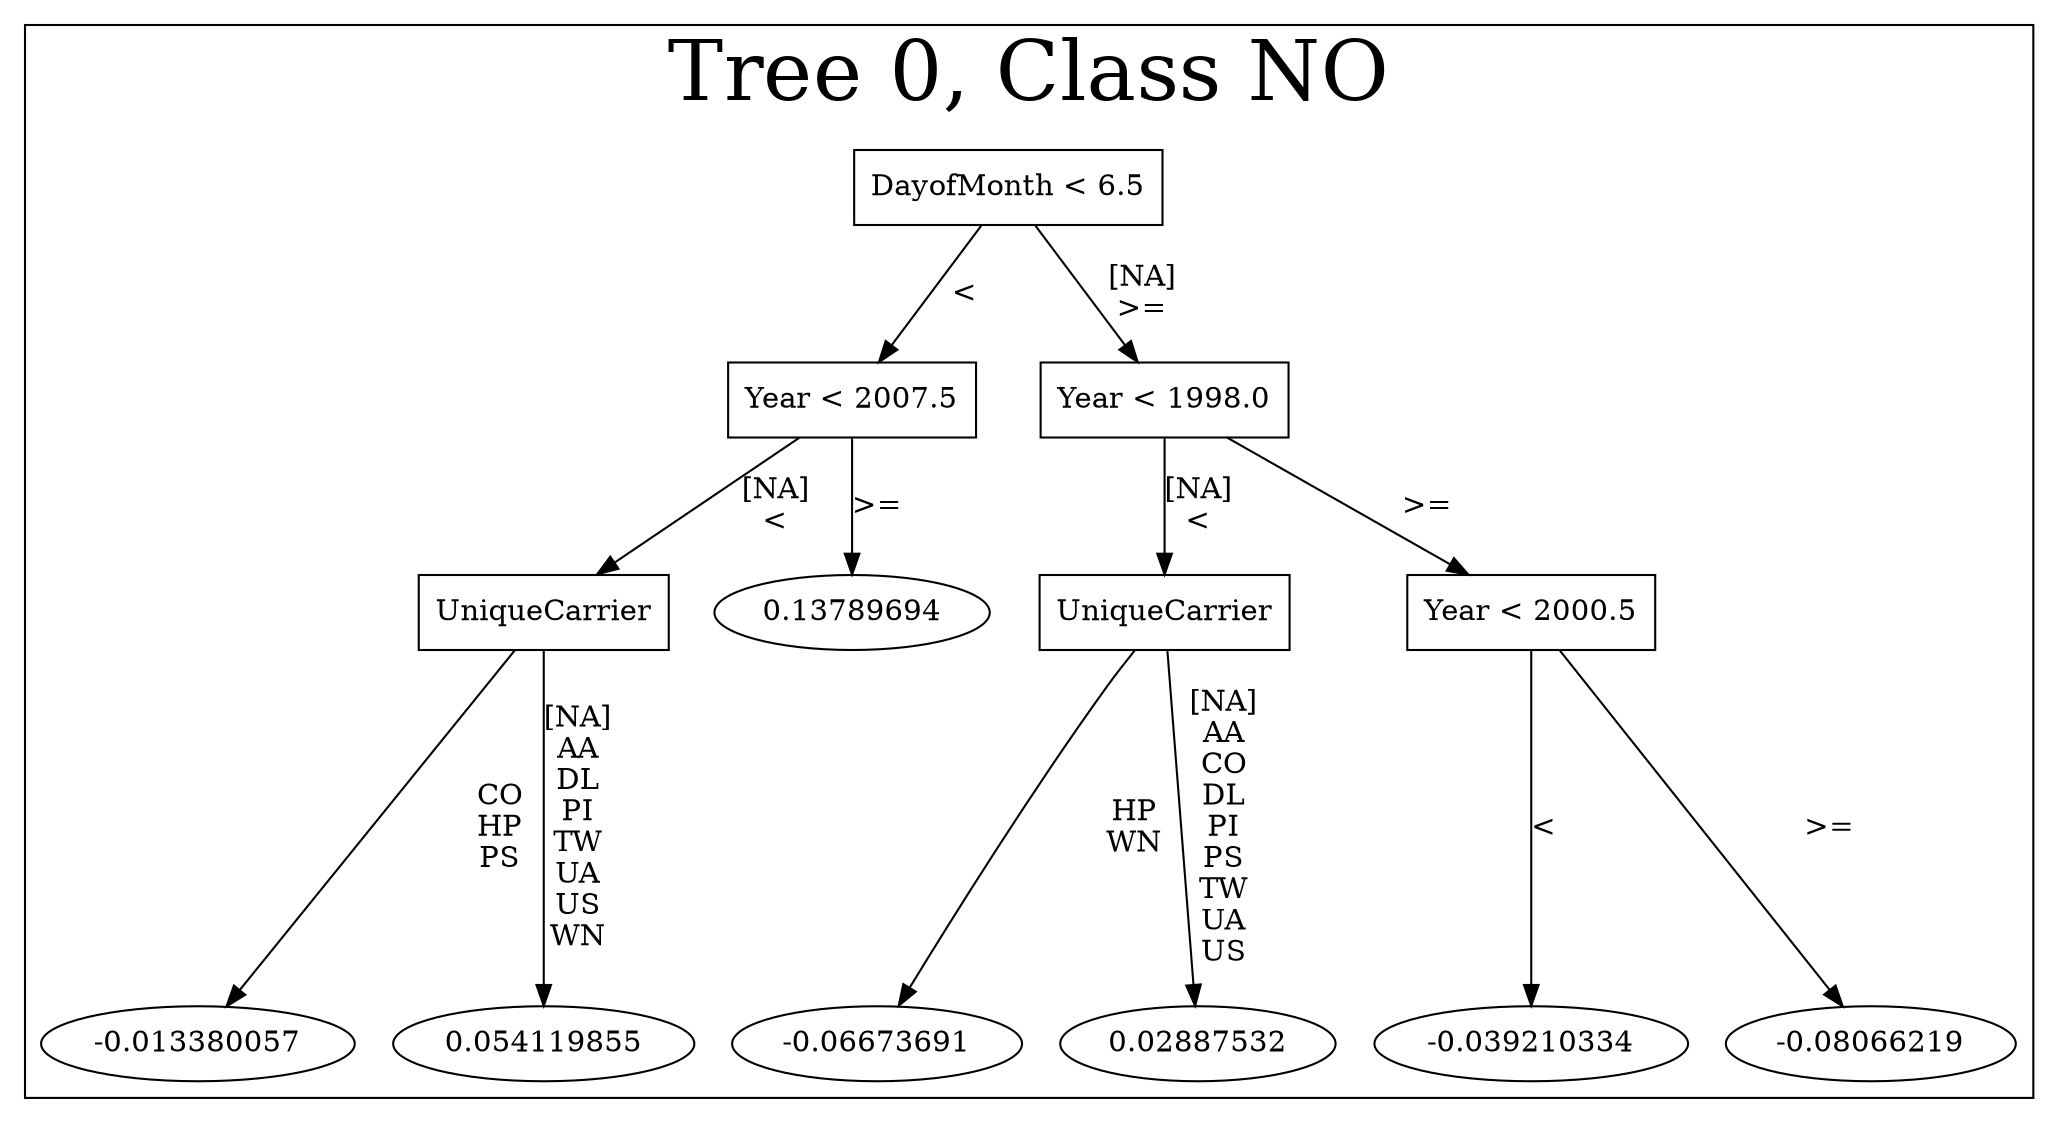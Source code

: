 /*
Generated by:
    http://https://github.com/h2oai/h2o-3/tree/master/h2o-genmodel/src/main/java/hex/genmodel/tools/PrintMojo.java
*/

/*
On a mac:

$ brew install graphviz
$ dot -Tpng file.gv -o file.png
$ open file.png
*/

digraph G {

subgraph cluster_0 {
/* Nodes */

/* Level 0 */
{
"SG_0_Node_0" [shape=box,label="DayofMonth < 6.5"]
}

/* Level 1 */
{
"SG_0_Node_1" [shape=box,label="Year < 2007.5"]
"SG_0_Node_2" [shape=box,label="Year < 1998.0"]
}

/* Level 2 */
{
"SG_0_Node_3" [shape=box,label="UniqueCarrier"]
"SG_0_Node_13" [label="0.13789694"]
"SG_0_Node_5" [shape=box,label="UniqueCarrier"]
"SG_0_Node_6" [shape=box,label="Year < 2000.5"]
}

/* Level 3 */
{
"SG_0_Node_14" [label="-0.013380057"]
"SG_0_Node_15" [label="0.054119855"]
"SG_0_Node_16" [label="-0.06673691"]
"SG_0_Node_17" [label="0.02887532"]
"SG_0_Node_18" [label="-0.039210334"]
"SG_0_Node_19" [label="-0.08066219"]
}

/* Edges */
"SG_0_Node_0" -> "SG_0_Node_1" [label="<\n"]
"SG_0_Node_0" -> "SG_0_Node_2" [label="[NA]\n>=\n"]
"SG_0_Node_2" -> "SG_0_Node_5" [label="[NA]\n<\n"]
"SG_0_Node_2" -> "SG_0_Node_6" [label=">=\n"]
"SG_0_Node_6" -> "SG_0_Node_18" [label="<\n"]
"SG_0_Node_6" -> "SG_0_Node_19" [label=">=\n"]
"SG_0_Node_5" -> "SG_0_Node_16" [label="HP\nWN\n"]
"SG_0_Node_5" -> "SG_0_Node_17" [label="[NA]\nAA\nCO\nDL\nPI\nPS\nTW\nUA\nUS\n"]
"SG_0_Node_1" -> "SG_0_Node_3" [label="[NA]\n<\n"]
"SG_0_Node_1" -> "SG_0_Node_13" [label=">=\n"]
"SG_0_Node_3" -> "SG_0_Node_14" [label="CO\nHP\nPS\n"]
"SG_0_Node_3" -> "SG_0_Node_15" [label="[NA]\nAA\nDL\nPI\nTW\nUA\nUS\nWN\n"]

fontsize=40
label="Tree 0, Class NO"
}

}

